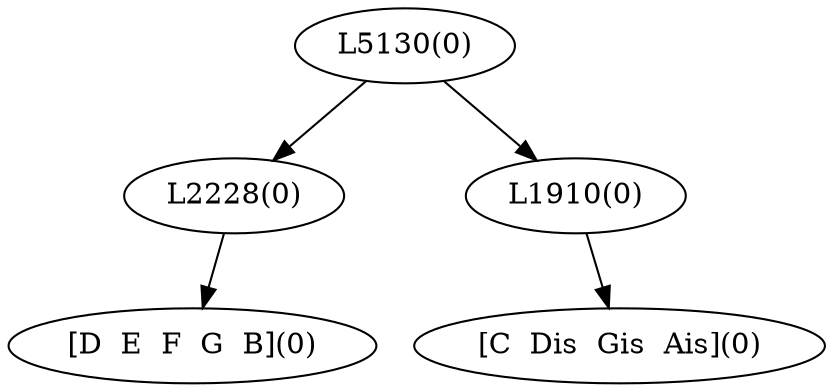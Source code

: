 digraph sample{
"L2228(0)"->"[D  E  F  G  B](0)"
"L1910(0)"->"[C  Dis  Gis  Ais](0)"
"L5130(0)"->"L2228(0)"
"L5130(0)"->"L1910(0)"
{rank = min; "L5130(0)"}
{rank = same; "L2228(0)"; "L1910(0)";}
{rank = max; "[C  Dis  Gis  Ais](0)"; "[D  E  F  G  B](0)";}
}